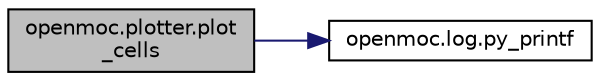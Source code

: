 digraph "openmoc.plotter.plot_cells"
{
  edge [fontname="Helvetica",fontsize="10",labelfontname="Helvetica",labelfontsize="10"];
  node [fontname="Helvetica",fontsize="10",shape=record];
  rankdir="LR";
  Node1 [label="openmoc.plotter.plot\l_cells",height=0.2,width=0.4,color="black", fillcolor="grey75", style="filled" fontcolor="black"];
  Node1 -> Node2 [color="midnightblue",fontsize="10",style="solid",fontname="Helvetica"];
  Node2 [label="openmoc.log.py_printf",height=0.2,width=0.4,color="black", fillcolor="white", style="filled",URL="$namespaceopenmoc_1_1log.html#a0bfafaa584b4e7156cce255cb70943e5",tooltip="Function to print a log message to the screen."];
}
